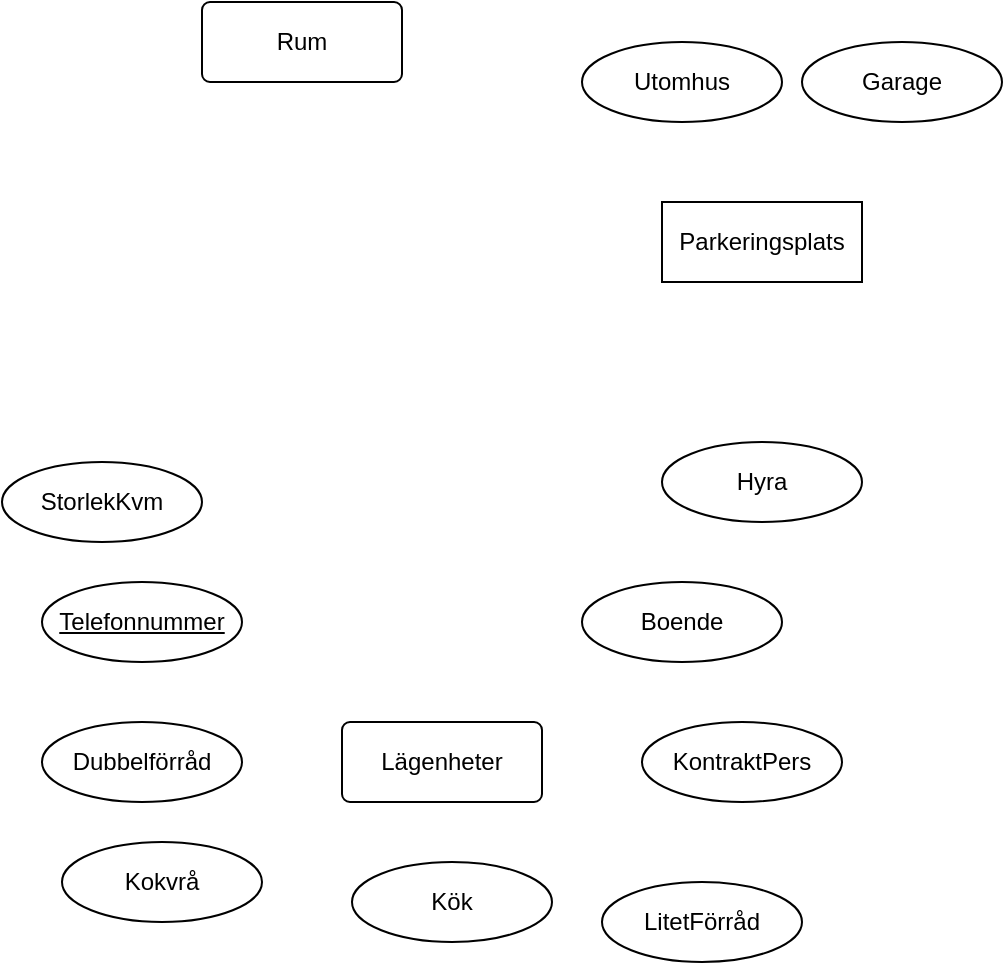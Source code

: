<mxfile version="14.1.8" type="github">
  <diagram id="tf0YAByuXyDVgMHpkEqR" name="Page-1">
    <mxGraphModel dx="638" dy="564" grid="1" gridSize="10" guides="1" tooltips="1" connect="1" arrows="1" fold="1" page="1" pageScale="1" pageWidth="850" pageHeight="1100" math="0" shadow="0">
      <root>
        <mxCell id="0" />
        <mxCell id="1" parent="0" />
        <mxCell id="hzk9ga_4gCy0Dq099i-7-1" value="Lägenheter" style="rounded=1;arcSize=10;whiteSpace=wrap;html=1;align=center;" vertex="1" parent="1">
          <mxGeometry x="320" y="430" width="100" height="40" as="geometry" />
        </mxCell>
        <mxCell id="hzk9ga_4gCy0Dq099i-7-2" value="Rum" style="rounded=1;arcSize=10;whiteSpace=wrap;html=1;align=center;" vertex="1" parent="1">
          <mxGeometry x="250" y="70" width="100" height="40" as="geometry" />
        </mxCell>
        <mxCell id="hzk9ga_4gCy0Dq099i-7-3" value="Kök" style="ellipse;whiteSpace=wrap;html=1;align=center;" vertex="1" parent="1">
          <mxGeometry x="325" y="500" width="100" height="40" as="geometry" />
        </mxCell>
        <mxCell id="hzk9ga_4gCy0Dq099i-7-4" value="Kokvrå" style="ellipse;whiteSpace=wrap;html=1;align=center;" vertex="1" parent="1">
          <mxGeometry x="180" y="490" width="100" height="40" as="geometry" />
        </mxCell>
        <mxCell id="hzk9ga_4gCy0Dq099i-7-5" value="Dubbelförråd" style="ellipse;whiteSpace=wrap;html=1;align=center;" vertex="1" parent="1">
          <mxGeometry x="170" y="430" width="100" height="40" as="geometry" />
        </mxCell>
        <mxCell id="hzk9ga_4gCy0Dq099i-7-6" value="LitetFörråd" style="ellipse;whiteSpace=wrap;html=1;align=center;" vertex="1" parent="1">
          <mxGeometry x="450" y="510" width="100" height="40" as="geometry" />
        </mxCell>
        <mxCell id="hzk9ga_4gCy0Dq099i-7-7" value="KontraktPers" style="ellipse;whiteSpace=wrap;html=1;align=center;" vertex="1" parent="1">
          <mxGeometry x="470" y="430" width="100" height="40" as="geometry" />
        </mxCell>
        <mxCell id="hzk9ga_4gCy0Dq099i-7-8" value="Boende" style="ellipse;whiteSpace=wrap;html=1;align=center;" vertex="1" parent="1">
          <mxGeometry x="440" y="360" width="100" height="40" as="geometry" />
        </mxCell>
        <mxCell id="hzk9ga_4gCy0Dq099i-7-9" value="Parkeringsplats" style="whiteSpace=wrap;html=1;align=center;" vertex="1" parent="1">
          <mxGeometry x="480" y="170" width="100" height="40" as="geometry" />
        </mxCell>
        <mxCell id="hzk9ga_4gCy0Dq099i-7-10" value="Utomhus" style="ellipse;whiteSpace=wrap;html=1;align=center;" vertex="1" parent="1">
          <mxGeometry x="440" y="90" width="100" height="40" as="geometry" />
        </mxCell>
        <mxCell id="hzk9ga_4gCy0Dq099i-7-11" value="Garage" style="ellipse;whiteSpace=wrap;html=1;align=center;" vertex="1" parent="1">
          <mxGeometry x="550" y="90" width="100" height="40" as="geometry" />
        </mxCell>
        <mxCell id="hzk9ga_4gCy0Dq099i-7-12" value="StorlekKvm" style="ellipse;whiteSpace=wrap;html=1;align=center;" vertex="1" parent="1">
          <mxGeometry x="150" y="300" width="100" height="40" as="geometry" />
        </mxCell>
        <mxCell id="hzk9ga_4gCy0Dq099i-7-13" value="Telefonnummer" style="ellipse;whiteSpace=wrap;html=1;align=center;fontStyle=4;" vertex="1" parent="1">
          <mxGeometry x="170" y="360" width="100" height="40" as="geometry" />
        </mxCell>
        <mxCell id="hzk9ga_4gCy0Dq099i-7-14" value="Hyra" style="ellipse;whiteSpace=wrap;html=1;align=center;" vertex="1" parent="1">
          <mxGeometry x="480" y="290" width="100" height="40" as="geometry" />
        </mxCell>
      </root>
    </mxGraphModel>
  </diagram>
</mxfile>
